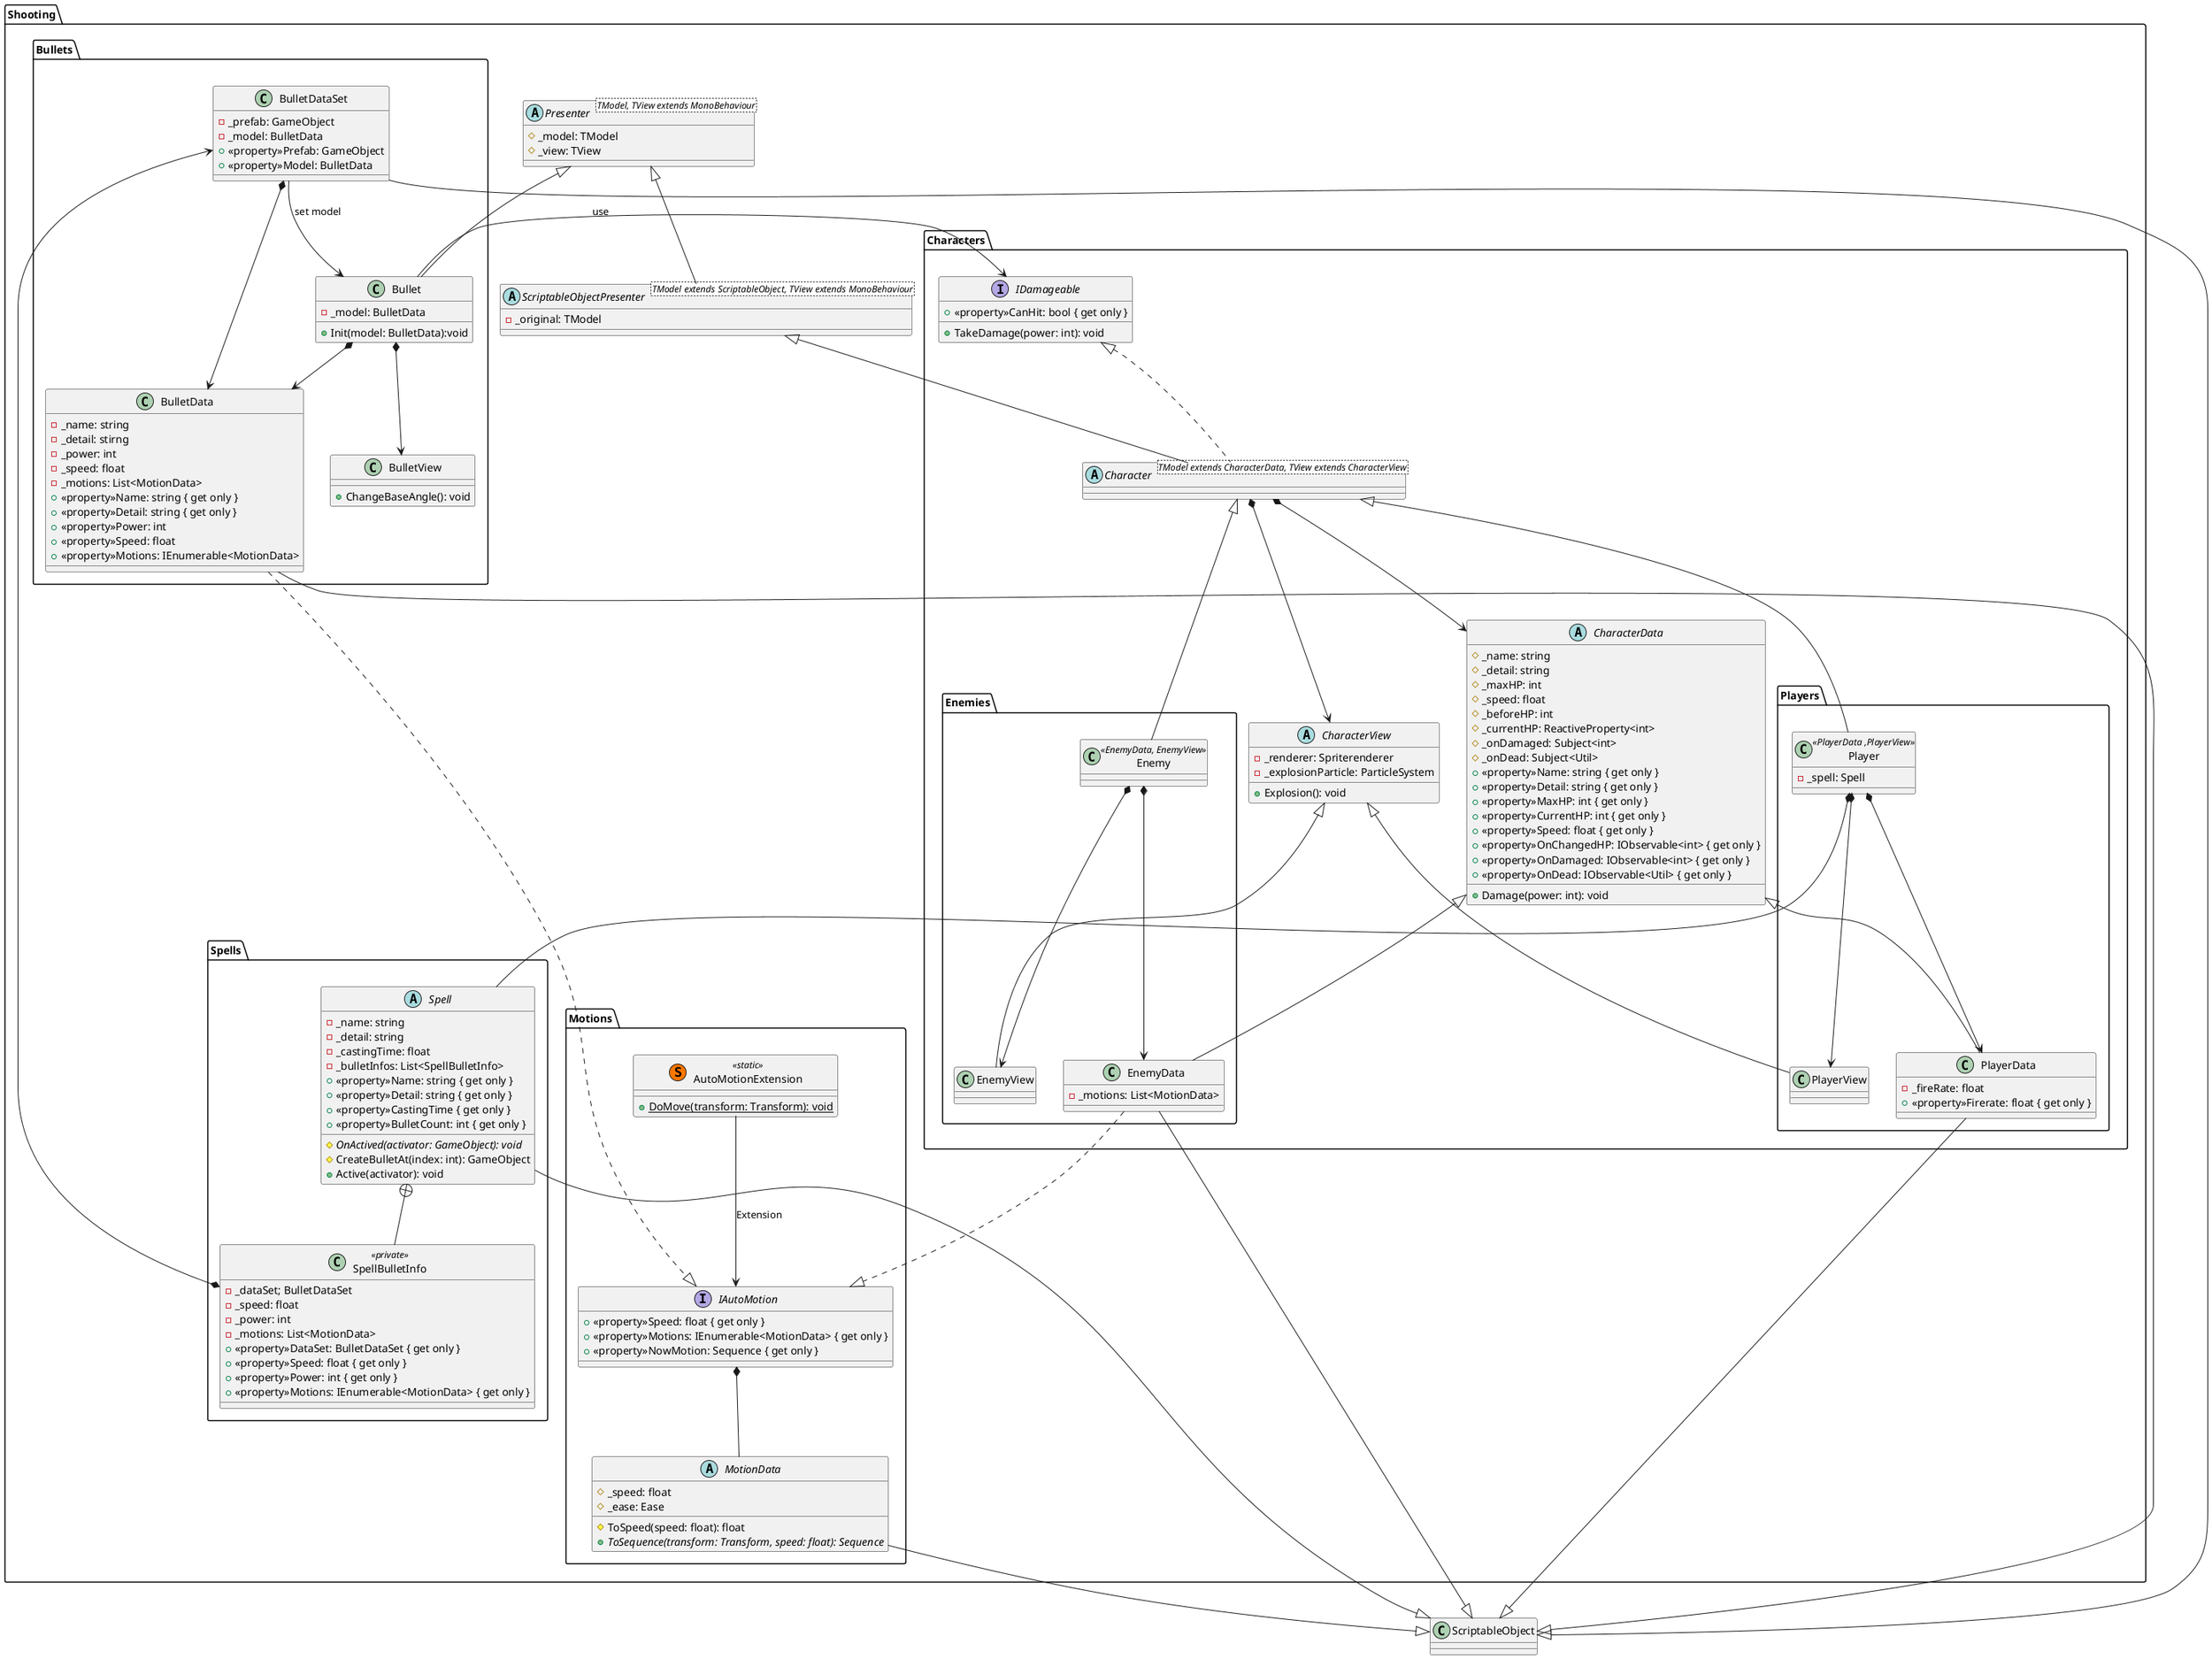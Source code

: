 @startuml Shooting

package Shooting
{
    package Bullets
    {
        class Bullet
        {
            -_model: BulletData
            +Init(model: BulletData):void
        }
        class BulletData
        {
            -_name: string
            -_detail: stirng
            -_power: int
            -_speed: float
            -_motions: List<MotionData>
            +<<property>>Name: string { get only }
            +<<property>>Detail: string { get only }
            +<<property>>Power: int
            +<<property>>Speed: float
            +<<property>>Motions: IEnumerable<MotionData>
        }
        class BulletDataSet
        {
            -_prefab: GameObject
            -_model: BulletData
            +<<property>>Prefab: GameObject
            +<<property>>Model: BulletData
        }
        class BulletView
        {
            +ChangeBaseAngle(): void
        }
    }
    package Characters
    {
        package Enemies
        {
            class Enemy<<EnemyData, EnemyView>>
            class EnemyData
            {
                -_motions: List<MotionData>
            }
            class EnemyView
        }
        package Players
        {
            class Player<<PlayerData ,PlayerView>>
            {
                -_spell: Spell
            }
            class PlayerData
            {
                -_fireRate: float
                +<<property>>Firerate: float { get only }
            }
            class PlayerView
        }
        abstract Character<TModel extends CharacterData, TView extends CharacterView>
        abstract CharacterData
        {
            #_name: string
            #_detail: string
            #_maxHP: int
            #_speed: float
            #_beforeHP: int
            #_currentHP: ReactiveProperty<int>
            #_onDamaged: Subject<int>
            #_onDead: Subject<Util>
            +<<property>>Name: string { get only }
            +<<property>>Detail: string { get only }
            +<<property>>MaxHP: int { get only }
            +<<property>>CurrentHP: int { get only }
            +<<property>>Speed: float { get only }
            +<<property>>OnChangedHP: IObservable<int> { get only }
            +<<property>>OnDamaged: IObservable<int> { get only }
            +<<property>>OnDead: IObservable<Util> { get only }
            +Damage(power: int): void
        }
        abstract CharacterView
        {
            -_renderer: Spriterenderer
            -_explosionParticle: ParticleSystem
            +Explosion(): void
        }
        interface IDamageable
        {
            +<<property>>CanHit: bool { get only }
            +TakeDamage(power: int): void
        }
    }
    package Motions
    {
        class AutoMotionExtension<<(S,#FF7700) static>>
        {
            +{static}DoMove(transform: Transform): void
        }
        abstract MotionData
        {
            #_speed: float
            #_ease: Ease
            #ToSpeed(speed: float): float
            +{abstract}ToSequence(transform: Transform, speed: float): Sequence
        }
        interface IAutoMotion
        {
            +<<property>>Speed: float { get only }
            +<<property>>Motions: IEnumerable<MotionData> { get only }
            +<<property>>NowMotion: Sequence { get only }
        }
    }
    package Spells
    {
        class SpellBulletInfo<<private>>
        {
            -_dataSet; BulletDataSet
            -_speed: float
            -_power: int
            -_motions: List<MotionData>
            +<<property>>DataSet: BulletDataSet { get only }
            +<<property>>Speed: float { get only }
            +<<property>>Power: int { get only }
            +<<property>>Motions: IEnumerable<MotionData> { get only }
        }
        abstract Spell
        {
            -_name: string
            -_detail: string
            -_castingTime: float
            -_bulletInfos: List<SpellBulletInfo>
            +<<property>>Name: string { get only }
            +<<property>>Detail: string { get only }
            +<<property>>CastingTime { get only }
            +<<property>>BulletCount: int { get only }
            #{abstract}OnActived(activator: GameObject): void
            #CreateBulletAt(index: int): GameObject
            +Active(activator): void
        }
    }
    abstract Presenter<TModel, TView extends MonoBehaviour>
    {
        #_model: TModel
        #_view: TView
    }
    abstract ScriptableObjectPresenter<TModel extends ScriptableObject, TView extends MonoBehaviour>
    {
        -_original: TModel
    }
}

BulletData --|> ScriptableObject
BulletDataSet --|> ScriptableObject
EnemyData --|> ScriptableObject
PlayerData --|> ScriptableObject
MotionData --|> ScriptableObject
Spell --|> ScriptableObject
ScriptableObjectPresenter -up-|> Presenter
Character -up-|> ScriptableObjectPresenter
Bullet -up-|> Presenter
Enemy -up-|> Character
EnemyData -up-|> CharacterData
EnemyView -up-|> CharacterView
Player -up-|> Character
PlayerData -up-|> CharacterData
PlayerView -up-|> CharacterView

Character .up.|> IDamageable
BulletData ..|> IAutoMotion
EnemyData ..|> IAutoMotion

Player *-- Spell
IAutoMotion *-- MotionData

Bullet *--> BulletData
Bullet *--> BulletView
BulletDataSet *--> BulletData
Character *--> CharacterData
Character *--> CharacterView
Enemy *--> EnemyData
Enemy *--> EnemyView
Player *--> PlayerData
Player *--> PlayerView
SpellBulletInfo *--> BulletDataSet

BulletDataSet --> Bullet : set model
Bullet --> IDamageable : use
AutoMotionExtension --> IAutoMotion : Extension

Spell +-- SpellBulletInfo

@enduml